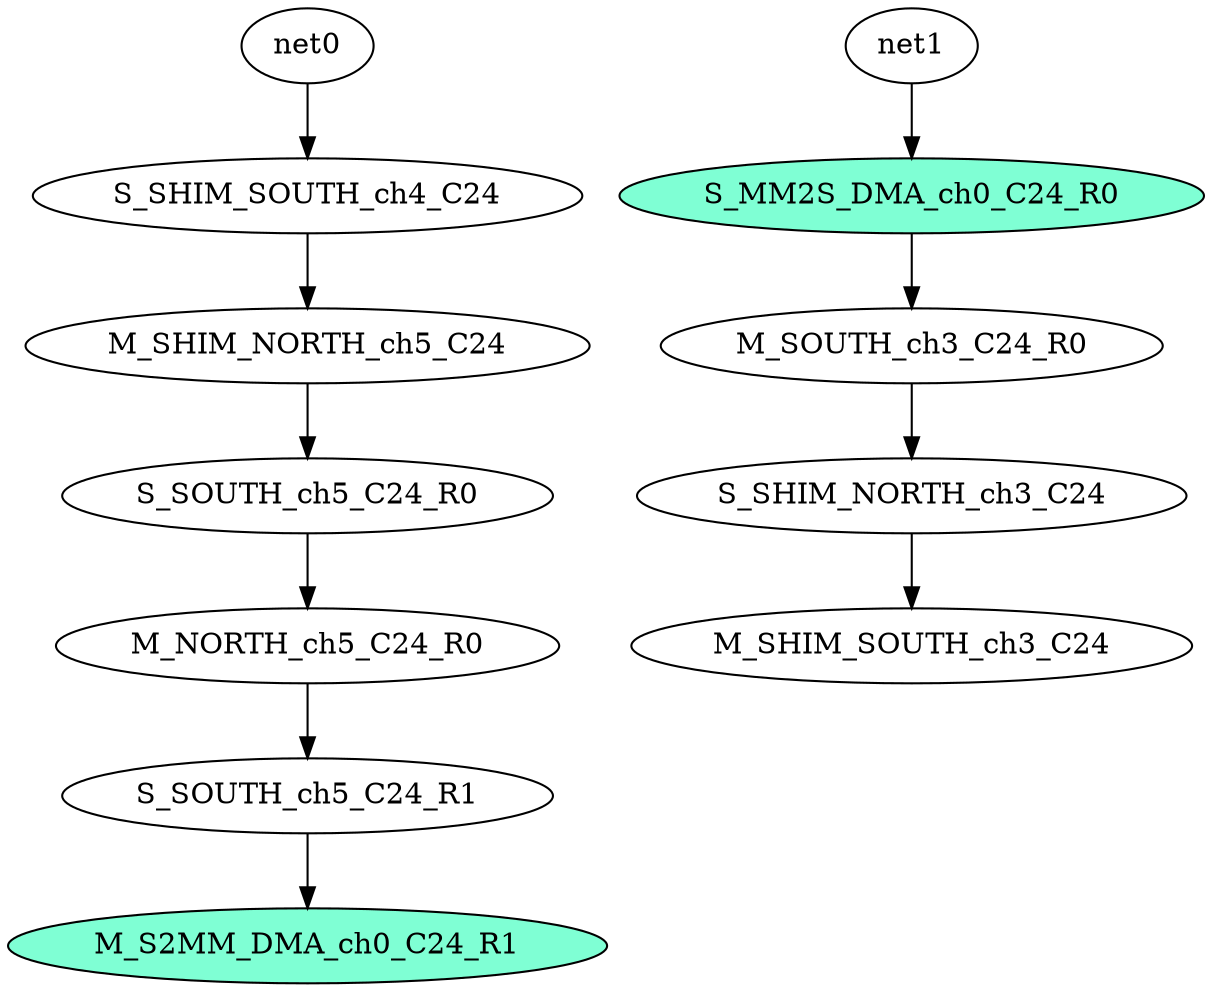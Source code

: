 digraph G {
net0;
S_SOUTH_ch5_C24_R1[style=filled, fillcolor="White"];
M_S2MM_DMA_ch0_C24_R1[style=filled, fillcolor="aquamarine"];
S_SOUTH_ch5_C24_R0[style=filled, fillcolor="White"];
M_NORTH_ch5_C24_R0[style=filled, fillcolor="White"];
M_SHIM_NORTH_ch5_C24[style=filled, fillcolor="White"];
S_SOUTH_ch5_C24_R0[style=filled, fillcolor="White"];
S_SHIM_SOUTH_ch4_C24[style=filled, fillcolor="White"];
M_SHIM_NORTH_ch5_C24[style=filled, fillcolor="White"];
M_NORTH_ch5_C24_R0[style=filled, fillcolor="White"];
S_SOUTH_ch5_C24_R1[style=filled, fillcolor="White"];
net1;
S_SHIM_NORTH_ch3_C24[style=filled, fillcolor="White"];
M_SHIM_SOUTH_ch3_C24[style=filled, fillcolor="White"];
S_MM2S_DMA_ch0_C24_R0[style=filled, fillcolor="aquamarine"];
M_SOUTH_ch3_C24_R0[style=filled, fillcolor="White"];
M_SOUTH_ch3_C24_R0[style=filled, fillcolor="White"];
S_SHIM_NORTH_ch3_C24[style=filled, fillcolor="White"];
net0 -> S_SHIM_SOUTH_ch4_C24;
S_SOUTH_ch5_C24_R1 -> M_S2MM_DMA_ch0_C24_R1;
S_SOUTH_ch5_C24_R0 -> M_NORTH_ch5_C24_R0;
M_SHIM_NORTH_ch5_C24 -> S_SOUTH_ch5_C24_R0;
S_SHIM_SOUTH_ch4_C24 -> M_SHIM_NORTH_ch5_C24;
M_NORTH_ch5_C24_R0 -> S_SOUTH_ch5_C24_R1;
net1 -> S_MM2S_DMA_ch0_C24_R0;
S_SHIM_NORTH_ch3_C24 -> M_SHIM_SOUTH_ch3_C24;
S_MM2S_DMA_ch0_C24_R0 -> M_SOUTH_ch3_C24_R0;
M_SOUTH_ch3_C24_R0 -> S_SHIM_NORTH_ch3_C24;
}
